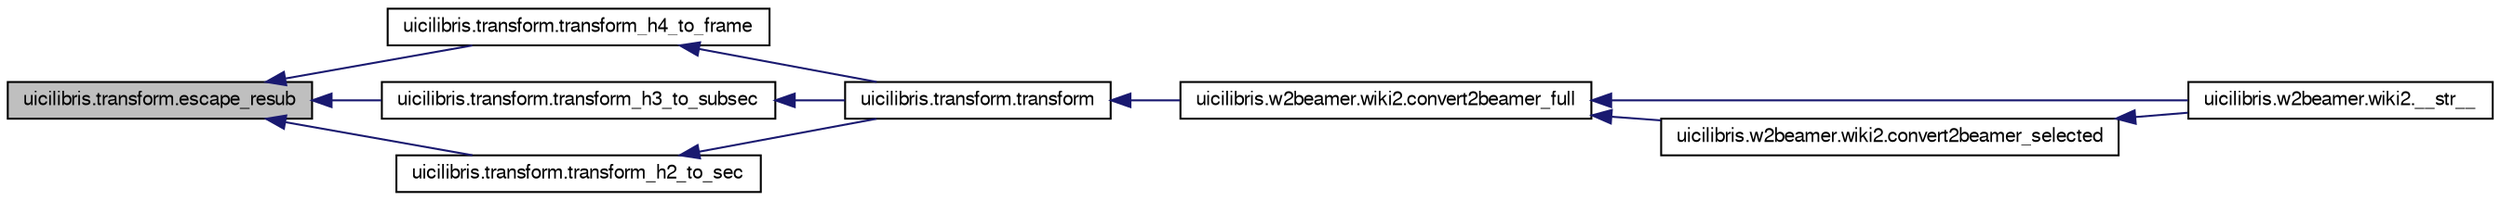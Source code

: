 digraph G
{
  edge [fontname="FreeSans",fontsize="10",labelfontname="FreeSans",labelfontsize="10"];
  node [fontname="FreeSans",fontsize="10",shape=record];
  rankdir="LR";
  Node1 [label="uicilibris.transform.escape_resub",height=0.2,width=0.4,color="black", fillcolor="grey75", style="filled" fontcolor="black"];
  Node1 -> Node2 [dir="back",color="midnightblue",fontsize="10",style="solid",fontname="FreeSans"];
  Node2 [label="uicilibris.transform.transform_h4_to_frame",height=0.2,width=0.4,color="black", fillcolor="white", style="filled",URL="$namespaceuicilibris_1_1transform.html#af3b3a54f8bb65069951c6b693f107ffe",tooltip="headings (3) to frames"];
  Node2 -> Node3 [dir="back",color="midnightblue",fontsize="10",style="solid",fontname="FreeSans"];
  Node3 [label="uicilibris.transform.transform",height=0.2,width=0.4,color="black", fillcolor="white", style="filled",URL="$namespaceuicilibris_1_1transform.html#aa5adf0b376da8267267888f82780fe8f",tooltip="convert/transform one line in context of state for w2beamer (wiki to beamer)"];
  Node3 -> Node4 [dir="back",color="midnightblue",fontsize="10",style="solid",fontname="FreeSans"];
  Node4 [label="uicilibris.w2beamer.wiki2.convert2beamer_full",height=0.2,width=0.4,color="black", fillcolor="white", style="filled",URL="$classuicilibris_1_1w2beamer_1_1wiki2.html#a3335751f0851f20ac4105204029a9808",tooltip="convert to LaTeX beamer"];
  Node4 -> Node5 [dir="back",color="midnightblue",fontsize="10",style="solid",fontname="FreeSans"];
  Node5 [label="uicilibris.w2beamer.wiki2.__str__",height=0.2,width=0.4,color="black", fillcolor="white", style="filled",URL="$classuicilibris_1_1w2beamer_1_1wiki2.html#ac99f478c1af50144e1c1c004ab9ff659"];
  Node4 -> Node6 [dir="back",color="midnightblue",fontsize="10",style="solid",fontname="FreeSans"];
  Node6 [label="uicilibris.w2beamer.wiki2.convert2beamer_selected",height=0.2,width=0.4,color="black", fillcolor="white", style="filled",URL="$classuicilibris_1_1w2beamer_1_1wiki2.html#a3324e41bbdda1afe28ce5f27689ccaa8",tooltip="converts only selected lines"];
  Node6 -> Node5 [dir="back",color="midnightblue",fontsize="10",style="solid",fontname="FreeSans"];
  Node1 -> Node7 [dir="back",color="midnightblue",fontsize="10",style="solid",fontname="FreeSans"];
  Node7 [label="uicilibris.transform.transform_h3_to_subsec",height=0.2,width=0.4,color="black", fillcolor="white", style="filled",URL="$namespaceuicilibris_1_1transform.html#af5f99adea6602bc8a737693e9bbb42db",tooltip="headings (2) to subsections"];
  Node7 -> Node3 [dir="back",color="midnightblue",fontsize="10",style="solid",fontname="FreeSans"];
  Node1 -> Node8 [dir="back",color="midnightblue",fontsize="10",style="solid",fontname="FreeSans"];
  Node8 [label="uicilibris.transform.transform_h2_to_sec",height=0.2,width=0.4,color="black", fillcolor="white", style="filled",URL="$namespaceuicilibris_1_1transform.html#acc6bfd3da7f1657fc0bbd55685a112b0",tooltip="headings (1) to sections"];
  Node8 -> Node3 [dir="back",color="midnightblue",fontsize="10",style="solid",fontname="FreeSans"];
}
